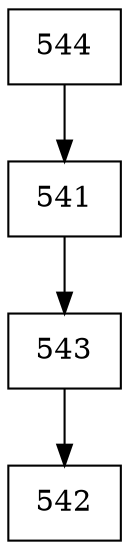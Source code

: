 digraph G {
  node [shape=record];
  node0 [label="{544}"];
  node0 -> node1;
  node1 [label="{541}"];
  node1 -> node2;
  node2 [label="{543}"];
  node2 -> node3;
  node3 [label="{542}"];
}
